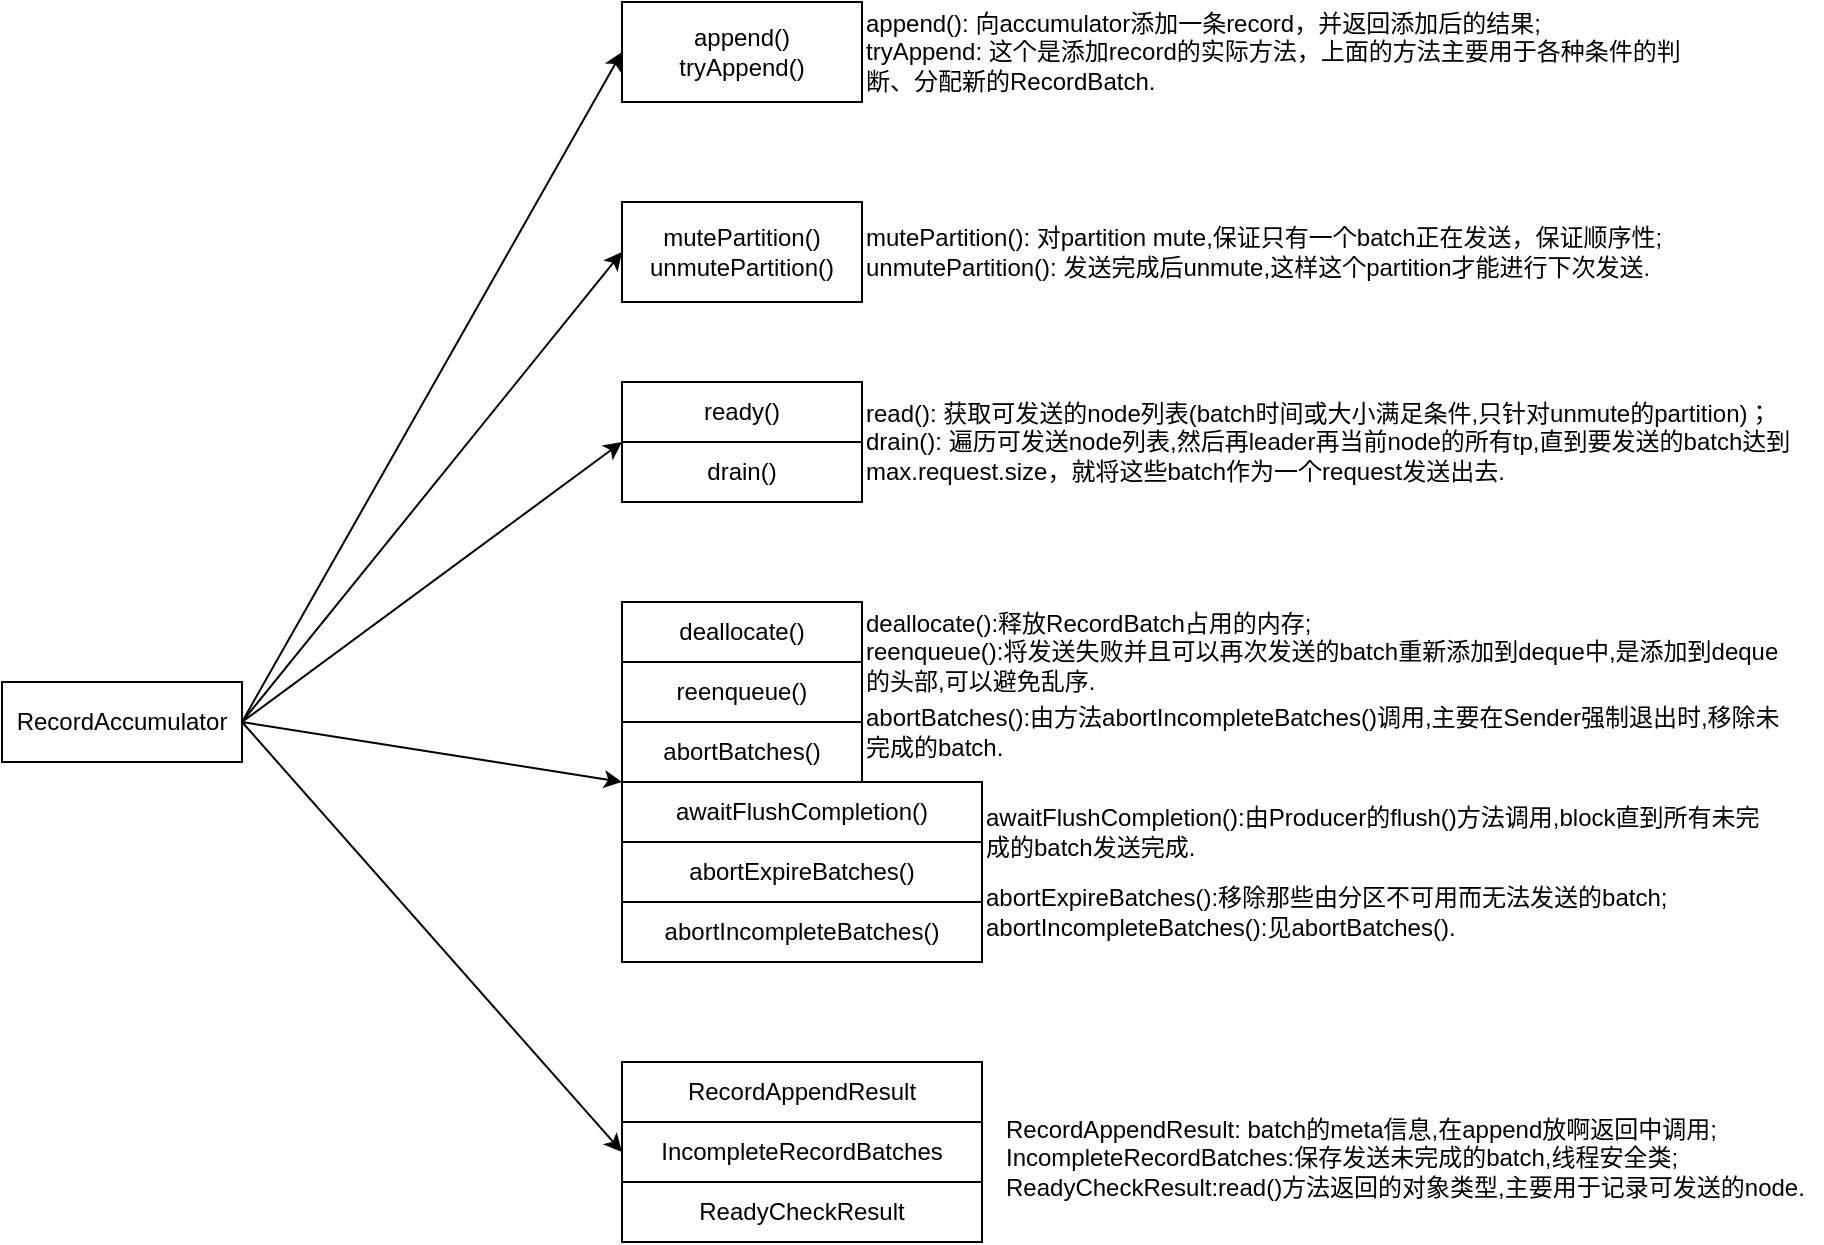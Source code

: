 <mxfile version="16.5.1" type="device"><diagram id="xlxv3DaC4oDwvomIQiwo" name="第 1 页"><mxGraphModel dx="1709" dy="628" grid="1" gridSize="10" guides="1" tooltips="1" connect="1" arrows="1" fold="1" page="1" pageScale="1" pageWidth="827" pageHeight="1169" math="0" shadow="0"><root><mxCell id="0"/><mxCell id="1" parent="0"/><mxCell id="fQJzJdYJtyAMtawGQUl5-1" value="RecordAccumulator" style="rounded=0;whiteSpace=wrap;html=1;" vertex="1" parent="1"><mxGeometry x="-130" y="380" width="120" height="40" as="geometry"/></mxCell><mxCell id="fQJzJdYJtyAMtawGQUl5-2" value="append()&lt;br&gt;tryAppend()" style="rounded=0;whiteSpace=wrap;html=1;" vertex="1" parent="1"><mxGeometry x="180" y="40" width="120" height="50" as="geometry"/></mxCell><mxCell id="fQJzJdYJtyAMtawGQUl5-3" value="mutePartition()&lt;br&gt;unmutePartition()" style="rounded=0;whiteSpace=wrap;html=1;" vertex="1" parent="1"><mxGeometry x="180" y="140" width="120" height="50" as="geometry"/></mxCell><mxCell id="fQJzJdYJtyAMtawGQUl5-4" value="ready()" style="rounded=0;whiteSpace=wrap;html=1;" vertex="1" parent="1"><mxGeometry x="180" y="230" width="120" height="30" as="geometry"/></mxCell><mxCell id="fQJzJdYJtyAMtawGQUl5-5" value="drain()" style="rounded=0;whiteSpace=wrap;html=1;" vertex="1" parent="1"><mxGeometry x="180" y="260" width="120" height="30" as="geometry"/></mxCell><mxCell id="fQJzJdYJtyAMtawGQUl5-6" value="deallocate()" style="rounded=0;whiteSpace=wrap;html=1;" vertex="1" parent="1"><mxGeometry x="180" y="340" width="120" height="30" as="geometry"/></mxCell><mxCell id="fQJzJdYJtyAMtawGQUl5-7" value="reenqueue()" style="rounded=0;whiteSpace=wrap;html=1;" vertex="1" parent="1"><mxGeometry x="180" y="370" width="120" height="30" as="geometry"/></mxCell><mxCell id="fQJzJdYJtyAMtawGQUl5-8" value="abortBatches()" style="rounded=0;whiteSpace=wrap;html=1;" vertex="1" parent="1"><mxGeometry x="180" y="400" width="120" height="30" as="geometry"/></mxCell><mxCell id="fQJzJdYJtyAMtawGQUl5-9" value="awaitFlushCompletion()" style="rounded=0;whiteSpace=wrap;html=1;" vertex="1" parent="1"><mxGeometry x="180" y="430" width="180" height="30" as="geometry"/></mxCell><mxCell id="fQJzJdYJtyAMtawGQUl5-10" value="abortExpireBatches()" style="rounded=0;whiteSpace=wrap;html=1;" vertex="1" parent="1"><mxGeometry x="180" y="460" width="180" height="30" as="geometry"/></mxCell><mxCell id="fQJzJdYJtyAMtawGQUl5-11" value="abortIncompleteBatches()" style="rounded=0;whiteSpace=wrap;html=1;" vertex="1" parent="1"><mxGeometry x="180" y="490" width="180" height="30" as="geometry"/></mxCell><mxCell id="fQJzJdYJtyAMtawGQUl5-12" value="RecordAppendResult" style="rounded=0;whiteSpace=wrap;html=1;" vertex="1" parent="1"><mxGeometry x="180" y="570" width="180" height="30" as="geometry"/></mxCell><mxCell id="fQJzJdYJtyAMtawGQUl5-13" value="IncompleteRecordBatches" style="rounded=0;whiteSpace=wrap;html=1;" vertex="1" parent="1"><mxGeometry x="180" y="600" width="180" height="30" as="geometry"/></mxCell><mxCell id="fQJzJdYJtyAMtawGQUl5-14" value="ReadyCheckResult" style="rounded=0;whiteSpace=wrap;html=1;" vertex="1" parent="1"><mxGeometry x="180" y="630" width="180" height="30" as="geometry"/></mxCell><mxCell id="fQJzJdYJtyAMtawGQUl5-15" value="append(): 向accumulator添加一条record，并返回添加后的结果;&lt;br&gt;tryAppend: 这个是添加record的实际方法，上面的方法主要用于各种条件的判断、分配新的RecordBatch." style="text;html=1;strokeColor=none;fillColor=none;align=left;verticalAlign=middle;whiteSpace=wrap;rounded=0;" vertex="1" parent="1"><mxGeometry x="300" y="50" width="420" height="30" as="geometry"/></mxCell><mxCell id="fQJzJdYJtyAMtawGQUl5-16" value="mutePartition(): 对partition mute,保证只有一个batch正在发送，保证顺序性;&lt;br&gt;unmutePartition(): 发送完成后unmute,这样这个partition才能进行下次发送." style="text;html=1;strokeColor=none;fillColor=none;align=left;verticalAlign=middle;whiteSpace=wrap;rounded=0;" vertex="1" parent="1"><mxGeometry x="300" y="150" width="430" height="30" as="geometry"/></mxCell><mxCell id="fQJzJdYJtyAMtawGQUl5-17" value="read(): 获取可发送的node列表(batch时间或大小满足条件,只针对unmute的partition)；&lt;br&gt;drain(): 遍历可发送node列表,然后再leader再当前node的所有tp,直到要发送的batch达到max.request.size，就将这些batch作为一个request发送出去." style="text;html=1;strokeColor=none;fillColor=none;align=left;verticalAlign=middle;whiteSpace=wrap;rounded=0;" vertex="1" parent="1"><mxGeometry x="300" y="240" width="470" height="40" as="geometry"/></mxCell><mxCell id="fQJzJdYJtyAMtawGQUl5-18" value="deallocate():释放RecordBatch占用的内存;&lt;br&gt;reenqueue():将发送失败并且可以再次发送的batch重新添加到deque中,是添加到deque的头部,可以避免乱序." style="text;html=1;strokeColor=none;fillColor=none;align=left;verticalAlign=middle;whiteSpace=wrap;rounded=0;" vertex="1" parent="1"><mxGeometry x="300" y="350" width="470" height="30" as="geometry"/></mxCell><mxCell id="fQJzJdYJtyAMtawGQUl5-20" value="abortBatches():由方法abortIncompleteBatches()调用,主要在Sender强制退出时,移除未完成的batch." style="text;html=1;strokeColor=none;fillColor=none;align=left;verticalAlign=middle;whiteSpace=wrap;rounded=0;" vertex="1" parent="1"><mxGeometry x="300" y="390" width="470" height="30" as="geometry"/></mxCell><mxCell id="fQJzJdYJtyAMtawGQUl5-21" value="awaitFlushCompletion():由Producer的flush()方法调用,block直到所有未完成的batch发送完成." style="text;html=1;strokeColor=none;fillColor=none;align=left;verticalAlign=middle;whiteSpace=wrap;rounded=0;" vertex="1" parent="1"><mxGeometry x="360" y="440" width="400" height="30" as="geometry"/></mxCell><mxCell id="fQJzJdYJtyAMtawGQUl5-22" value="&lt;span style=&quot;text-align: center&quot;&gt;abortExpireBatches():移除那些由分区不可用而无法发送的batch;&lt;br&gt;&lt;/span&gt;&lt;span style=&quot;text-align: center&quot;&gt;abortIncompleteBatches():见abortBatches().&lt;/span&gt;&lt;span style=&quot;text-align: center&quot;&gt;&lt;br&gt;&lt;/span&gt;" style="text;html=1;strokeColor=none;fillColor=none;align=left;verticalAlign=middle;whiteSpace=wrap;rounded=0;" vertex="1" parent="1"><mxGeometry x="360" y="480" width="410" height="30" as="geometry"/></mxCell><mxCell id="fQJzJdYJtyAMtawGQUl5-23" value="&lt;span style=&quot;text-align: center&quot;&gt;RecordAppendResult: batch的meta信息,在append放啊返回中调用;&lt;br&gt;&lt;/span&gt;&lt;span style=&quot;text-align: center&quot;&gt;IncompleteRecordBatches:保存发送未完成的batch,线程安全类;&lt;br&gt;&lt;/span&gt;&lt;span style=&quot;text-align: center&quot;&gt;ReadyCheckResult:read()方法返回的对象类型,主要用于记录可发送的node.&lt;/span&gt;&lt;span style=&quot;text-align: center&quot;&gt;&lt;br&gt;&lt;/span&gt;&lt;span style=&quot;text-align: center&quot;&gt;&lt;br&gt;&lt;/span&gt;" style="text;html=1;strokeColor=none;fillColor=none;align=left;verticalAlign=middle;whiteSpace=wrap;rounded=0;" vertex="1" parent="1"><mxGeometry x="370" y="610" width="410" height="30" as="geometry"/></mxCell><mxCell id="fQJzJdYJtyAMtawGQUl5-25" value="" style="endArrow=classic;html=1;rounded=0;entryX=0;entryY=0.5;entryDx=0;entryDy=0;exitX=1;exitY=0.5;exitDx=0;exitDy=0;" edge="1" parent="1" source="fQJzJdYJtyAMtawGQUl5-1" target="fQJzJdYJtyAMtawGQUl5-2"><mxGeometry width="50" height="50" relative="1" as="geometry"><mxPoint x="30" y="210" as="sourcePoint"/><mxPoint x="80" y="160" as="targetPoint"/></mxGeometry></mxCell><mxCell id="fQJzJdYJtyAMtawGQUl5-26" value="" style="endArrow=classic;html=1;rounded=0;exitX=1;exitY=0.5;exitDx=0;exitDy=0;entryX=0;entryY=0.5;entryDx=0;entryDy=0;" edge="1" parent="1" source="fQJzJdYJtyAMtawGQUl5-1" target="fQJzJdYJtyAMtawGQUl5-3"><mxGeometry width="50" height="50" relative="1" as="geometry"><mxPoint x="80" y="300" as="sourcePoint"/><mxPoint x="130" y="250" as="targetPoint"/></mxGeometry></mxCell><mxCell id="fQJzJdYJtyAMtawGQUl5-27" value="" style="endArrow=classic;html=1;rounded=0;entryX=0;entryY=0;entryDx=0;entryDy=0;exitX=1;exitY=0.5;exitDx=0;exitDy=0;" edge="1" parent="1" source="fQJzJdYJtyAMtawGQUl5-1" target="fQJzJdYJtyAMtawGQUl5-5"><mxGeometry width="50" height="50" relative="1" as="geometry"><mxPoint y="430" as="sourcePoint"/><mxPoint x="100" y="410" as="targetPoint"/></mxGeometry></mxCell><mxCell id="fQJzJdYJtyAMtawGQUl5-28" value="" style="endArrow=classic;html=1;rounded=0;exitX=1;exitY=0.5;exitDx=0;exitDy=0;entryX=0;entryY=0;entryDx=0;entryDy=0;" edge="1" parent="1" source="fQJzJdYJtyAMtawGQUl5-1" target="fQJzJdYJtyAMtawGQUl5-9"><mxGeometry width="50" height="50" relative="1" as="geometry"><mxPoint x="40" y="530" as="sourcePoint"/><mxPoint x="90" y="480" as="targetPoint"/></mxGeometry></mxCell><mxCell id="fQJzJdYJtyAMtawGQUl5-29" value="" style="endArrow=classic;html=1;rounded=0;exitX=1;exitY=0.5;exitDx=0;exitDy=0;entryX=0;entryY=0.5;entryDx=0;entryDy=0;" edge="1" parent="1" source="fQJzJdYJtyAMtawGQUl5-1" target="fQJzJdYJtyAMtawGQUl5-13"><mxGeometry width="50" height="50" relative="1" as="geometry"><mxPoint x="30" y="460" as="sourcePoint"/><mxPoint x="40" y="530" as="targetPoint"/></mxGeometry></mxCell></root></mxGraphModel></diagram></mxfile>